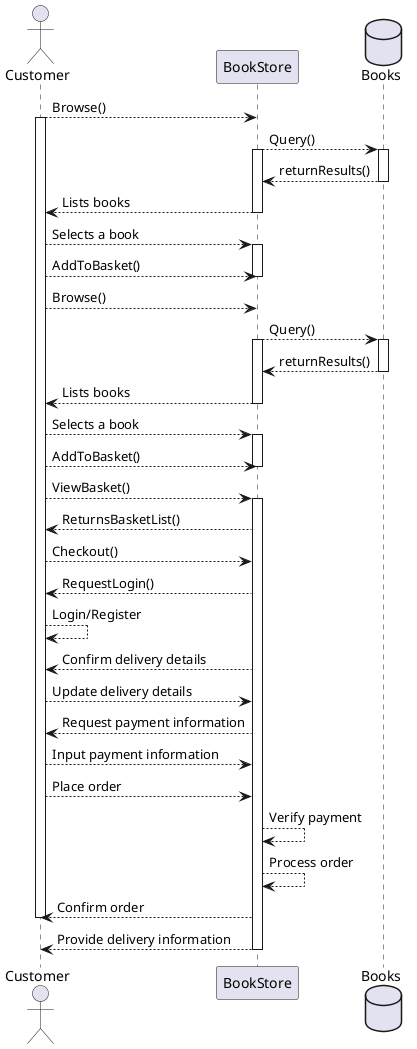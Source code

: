 @startuml sequenceDiagram

actor Customer
participant BookStore
database Books

Customer --> BookStore : Browse()
activate Customer
BookStore --> Books : Query()
activate BookStore
activate Books
Books --> BookStore : returnResults()
deactivate Books
BookStore --> Customer : Lists books
deactivate BookStore
Customer --> BookStore : Selects a book
activate BookStore
Customer --> BookStore : AddToBasket()
deactivate BookStore

Customer --> BookStore : Browse()
BookStore --> Books : Query()
activate BookStore
activate Books
Books --> BookStore : returnResults()
deactivate Books
BookStore --> Customer : Lists books
deactivate BookStore

Customer --> BookStore : Selects a book
activate BookStore
Customer --> BookStore : AddToBasket()
deactivate BookStore

Customer --> BookStore : ViewBasket()
activate BookStore
BookStore --> Customer : ReturnsBasketList()

Customer --> BookStore : Checkout()
BookStore --> Customer : RequestLogin()

Customer --> Customer : Login/Register

BookStore --> Customer : Confirm delivery details
Customer --> BookStore : Update delivery details
BookStore --> Customer : Request payment information
Customer --> BookStore : Input payment information
Customer --> BookStore : Place order

BookStore --> BookStore : Verify payment
BookStore --> BookStore : Process order
BookStore --> Customer : Confirm order
deactivate Customer

BookStore --> Customer : Provide delivery information
deactivate BookStore

@enduml